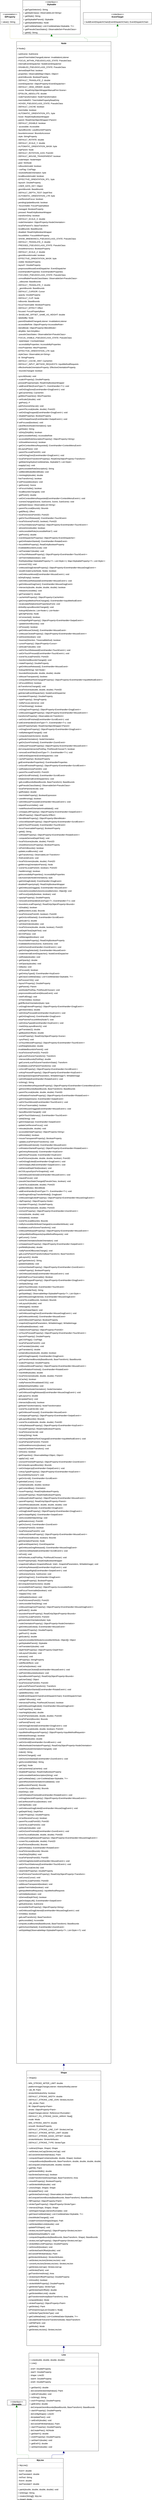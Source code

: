 <mxGraphModel dx="0" dy="0" grid="1" gridSize="10" guides="1" tooltips="1" connect="1" arrows="1" fold="1" page="0" pageScale="1" background="none" math="0" shadow="0">
  <root>
    <mxCell id="0" />
    <mxCell id="1" parent="0" />
    <mxCell id="node5" parent="1" vertex="1" value="&lt;p style=&quot;margin:0px;margin-top:4px;text-align:center;&quot;&gt;&lt;i&gt;&amp;lt;&amp;lt;interface&amp;gt;&amp;gt;&lt;/i&gt;&lt;br/&gt;&lt;b&gt;Cloneable&lt;/b&gt;&lt;/p&gt;&lt;hr size=&quot;1&quot;/&gt;" style="verticalAlign=top;align=left;overflow=fill;fontSize=14;fontFamily=Helvetica;html=1;rounded=0;shadow=0;comic=0;labelBackgroundColor=none;strokeWidth=1;">
      <mxGeometry x="-273" y="9425" width="127" height="35" as="geometry" />
    </mxCell>
    <mxCell id="node4" parent="1" vertex="1" value="&lt;p style=&quot;margin:0px;margin-top:4px;text-align:center;&quot;&gt;&lt;i&gt;&amp;lt;&amp;lt;interface&amp;gt;&amp;gt;&lt;/i&gt;&lt;br/&gt;&lt;b&gt;EventTarget&lt;/b&gt;&lt;/p&gt;&lt;hr size=&quot;1&quot;/&gt;&lt;p style=&quot;margin:0 0 0 4px;line-height:1.6;&quot;&gt;+ buildEventDispatchChain(EventDispatchChain): EventDispatchChain&lt;/p&gt;" style="verticalAlign=top;align=left;overflow=fill;fontSize=14;fontFamily=Helvetica;html=1;rounded=0;shadow=0;comic=0;labelBackgroundColor=none;strokeWidth=1;">
      <mxGeometry x="245" y="-6777" width="467" height="79" as="geometry" />
    </mxCell>
    <mxCell id="node1" parent="1" vertex="1" value="&lt;p style=&quot;margin:0px;margin-top:4px;text-align:center;&quot;&gt;&lt;i&gt;&amp;lt;&amp;lt;annotation&amp;gt;&amp;gt;&lt;/i&gt;&lt;br/&gt;&lt;b&gt;IDProperty&lt;/b&gt;&lt;/p&gt;&lt;hr size=&quot;1&quot;/&gt;&lt;p style=&quot;margin:0 0 0 4px;line-height:1.6;&quot;&gt;+ value(): String&lt;/p&gt;" style="verticalAlign=top;align=left;overflow=fill;fontSize=14;fontFamily=Helvetica;html=1;rounded=0;shadow=0;comic=0;labelBackgroundColor=none;strokeWidth=1;">
      <mxGeometry x="-322" y="-6777" width="134" height="79" as="geometry" />
    </mxCell>
    <mxCell id="node0" parent="1" vertex="1" value="&lt;p style=&quot;margin:0px;margin-top:4px;text-align:center;&quot;&gt;&lt;b&gt;Line&lt;/b&gt;&lt;/p&gt;&lt;hr size=&quot;1&quot;/&gt;&lt;p style=&quot;margin:0 0 0 4px;line-height:1.6;&quot;&gt;+ Line(double, double, double, double): &lt;br/&gt;+ Line(): &lt;/p&gt;&lt;hr size=&quot;1&quot;/&gt;&lt;p style=&quot;margin:0 0 0 4px;line-height:1.6;&quot;&gt;- endY: DoubleProperty&lt;br/&gt;- startY: DoubleProperty&lt;br/&gt;- shape: Line2D&lt;br/&gt;- startX: DoubleProperty&lt;br/&gt;- endX: DoubleProperty&lt;/p&gt;&lt;hr size=&quot;1&quot;/&gt;&lt;p style=&quot;margin:0 0 0 4px;line-height:1.6;&quot;&gt;+ getStartX(): double&lt;br/&gt;- doCssGetStrokeInitialValue(): Paint&lt;br/&gt;+ setEndY(double): void&lt;br/&gt;+ toString(): String&lt;br/&gt;+ endYProperty(): DoubleProperty&lt;br/&gt;+ getEndX(): double&lt;br/&gt;- doComputeGeomBounds(BaseBounds, BaseTransform): BaseBounds&lt;br/&gt;+ startXProperty(): DoubleProperty&lt;br/&gt;- doConfigShape(): Line2D&lt;br/&gt;- doUpdatePeer(): void&lt;br/&gt;+ setEndX(double): void&lt;br/&gt;- doCssGetFillInitialValue(): Paint&lt;br/&gt;+ startYProperty(): DoubleProperty&lt;br/&gt;- doCreatePeer(): NGNode&lt;br/&gt;+ getStartY(): double&lt;br/&gt;+ endXProperty(): DoubleProperty&lt;br/&gt;+ setStartY(double): void&lt;br/&gt;+ getEndY(): double&lt;br/&gt;+ setStartX(double): void&lt;/p&gt;" style="verticalAlign=top;align=left;overflow=fill;fontSize=14;fontFamily=Helvetica;html=1;rounded=0;shadow=0;comic=0;labelBackgroundColor=none;strokeWidth=1;">
      <mxGeometry x="-126" y="9106" width="475" height="665" as="geometry" />
    </mxCell>
    <mxCell id="node7" parent="1" vertex="1" value="&lt;p style=&quot;margin:0px;margin-top:4px;text-align:center;&quot;&gt;&lt;b&gt;MyLine&lt;/b&gt;&lt;/p&gt;&lt;hr size=&quot;1&quot;/&gt;&lt;p style=&quot;margin:0 0 0 4px;line-height:1.6;&quot;&gt;+ MyLine(): &lt;/p&gt;&lt;hr size=&quot;1&quot;/&gt;&lt;p style=&quot;margin:0 0 0 4px;line-height:1.6;&quot;&gt;- fromY: double&lt;br/&gt;- lastTranslateX: double&lt;br/&gt;- InitTool: String&lt;br/&gt;- fromX: double&lt;br/&gt;- lastTranslateY: double&lt;/p&gt;&lt;hr size=&quot;1&quot;/&gt;&lt;p style=&quot;margin:0 0 0 4px;line-height:1.6;&quot;&gt;+ paint(double, double, double, double): void&lt;br/&gt;+ toString(): String&lt;br/&gt;+ creator(String[]): MyLine&lt;br/&gt;+ clone(): Node&lt;/p&gt;" style="verticalAlign=top;align=left;overflow=fill;fontSize=14;fontFamily=Helvetica;html=1;rounded=0;shadow=0;comic=0;labelBackgroundColor=none;strokeWidth=1;">
      <mxGeometry x="-206" y="9821" width="315" height="281" as="geometry" />
    </mxCell>
    <mxCell id="node3" parent="1" vertex="1" value="&lt;p style=&quot;margin:0px;margin-top:4px;text-align:center;&quot;&gt;&lt;b&gt;Node&lt;/b&gt;&lt;/p&gt;&lt;hr size=&quot;1&quot;/&gt;&lt;p style=&quot;margin:0 0 0 4px;line-height:1.6;&quot;&gt;# Node(): &lt;/p&gt;&lt;hr size=&quot;1&quot;/&gt;&lt;p style=&quot;margin:0 0 0 4px;line-height:1.6;&quot;&gt;- subScene: SubScene&lt;br/&gt;- parentTreeVisibleChangedListener: InvalidationListener&lt;br/&gt;- FOCUS_WITHIN_PSEUDOCLASS_STATE: PseudoClass&lt;br/&gt;- internalEventDispatcher: NodeEventDispatcher&lt;br/&gt;- DISABLED_PSEUDOCLASS_STATE: PseudoClass&lt;br/&gt;- derivedDepthTest: boolean&lt;br/&gt;- properties: ObservableMap&amp;lt;Object, Object&amp;gt;&lt;br/&gt;- pickOnBounds: BooleanProperty&lt;br/&gt;- DEFAULT_TRANSLATE_Z: double&lt;br/&gt;- eventDispatcher: ObjectProperty&amp;lt;EventDispatcher&amp;gt;&lt;br/&gt;- DEFAULT_VIEW_ORDER: double&lt;br/&gt;- scene: ReadOnlyObjectWrapperManualFire&amp;lt;Scene&amp;gt;&lt;br/&gt;- EPSILON_ABSOLUTE: double&lt;br/&gt;- nodeTransformation: NodeTransformation&lt;br/&gt;- treeVisibleRO: TreeVisiblePropertyReadOnly&lt;br/&gt;- HOVER_PSEUDOCLASS_STATE: PseudoClass&lt;br/&gt;- DEFAULT_CACHE: boolean&lt;br/&gt;- treeVisible: boolean&lt;br/&gt;- AUTOMATIC_ORIENTATION_RTL: byte&lt;br/&gt;- hover: ReadOnlyBooleanWrapper&lt;br/&gt;- parent: ReadOnlyObjectWrapper&amp;lt;Parent&amp;gt;&lt;br/&gt;- DEFAULT_DISABLE: boolean&lt;br/&gt;~ accessible: Accessible&lt;br/&gt;- layoutBounds: LazyBoundsProperty&lt;br/&gt;- boundsAccessor: BoundsAccessor&lt;br/&gt;- style: StringProperty&lt;br/&gt;- DEFAULT_ROTATE: double&lt;br/&gt;- DEFAULT_SCALE_Y: double&lt;br/&gt;- AUTOMATIC_ORIENTATION_MASK: byte&lt;br/&gt;- clipParent: Node&lt;br/&gt;- DEFAULT_ROTATION_AXIS: Point3D&lt;br/&gt;- DEFAULT_MOUSE_TRANSPARENT: boolean&lt;br/&gt;- nodeHelper: NodeHelper&lt;br/&gt;- peer: NGNode&lt;br/&gt;- txBoundsInvalid: boolean&lt;br/&gt;~ cssFlag: CssFlags&lt;br/&gt;- resolvedNodeOrientation: byte&lt;br/&gt;- localBoundsInvalid: boolean&lt;br/&gt;- EFFECTIVE_ORIENTATION_RTL: byte&lt;br/&gt;- layoutX: DoubleProperty&lt;br/&gt;- USER_DATA_KEY: Object&lt;br/&gt;- geomBounds: BaseBounds&lt;br/&gt;- DEFAULT_DEPTH_TEST: DepthTest&lt;br/&gt;- AUTOMATIC_ORIENTATION_LTR: byte&lt;br/&gt;- canReceiveFocus: boolean&lt;br/&gt;- pendingUpdateBounds: boolean&lt;br/&gt;~ focusVisible: FocusPropertyBase&lt;br/&gt;- managed: BooleanProperty&lt;br/&gt;- pressed: ReadOnlyBooleanWrapper&lt;br/&gt;- transformDirty: boolean&lt;br/&gt;- DEFAULT_SCALE_X: double&lt;br/&gt;- nodeOrientation: ObjectProperty&amp;lt;NodeOrientation&amp;gt;&lt;br/&gt;- localToParentTx: BaseTransform&lt;br/&gt;- localBounds: BaseBounds&lt;br/&gt;- disabled: ReadOnlyBooleanWrapper&lt;br/&gt;- focusWithin: FocusWithinProperty&lt;br/&gt;- SHOW_MNEMONICS_PSEUDOCLASS_STATE: PseudoClass&lt;br/&gt;- DEFAULT_TRANSLATE_X: double&lt;br/&gt;- PRESSED_PSEUDOCLASS_STATE: PseudoClass&lt;br/&gt;- showMnemonics: BooleanProperty&lt;br/&gt;- DEFAULT_SCALE_Z: double&lt;br/&gt;- geomBoundsInvalid: boolean&lt;br/&gt;- EFFECTIVE_ORIENTATION_MASK: byte&lt;br/&gt;- visible: BooleanProperty&lt;br/&gt;- layoutY: DoubleProperty&lt;br/&gt;- preprocessMouseEventDispatcher: EventDispatcher&lt;br/&gt;- eventHandlerProperties: EventHandlerProperties&lt;br/&gt;- FOCUSED_PSEUDOCLASS_STATE: PseudoClass&lt;br/&gt;- unmodifiablePseudoClassStates: ObservableSet&amp;lt;PseudoClass&amp;gt;&lt;br/&gt;- _txBounds: BaseBounds&lt;br/&gt;- DEFAULT_TRANSLATE_Y: double&lt;br/&gt;- _geomBounds: BaseBounds&lt;br/&gt;- DEFAULT_CURSOR: Cursor&lt;br/&gt;- opacity: DoubleProperty&lt;br/&gt;- DEFAULT_CLIP: Node&lt;br/&gt;- txBounds: BaseBounds&lt;br/&gt;- focusTraversable: BooleanProperty&lt;br/&gt;- DEFAULT_EFFECT: Effect&lt;br/&gt;- focused: FocusPropertyBase&lt;br/&gt;+ BASELINE_OFFSET_SAME_AS_HEIGHT: double&lt;br/&gt;- labeledBy: Node&lt;br/&gt;- parentDisabledChangedListener: InvalidationListener&lt;br/&gt;- accessibleRole: ObjectProperty&amp;lt;AccessibleRole&amp;gt;&lt;br/&gt;- blendMode: ObjectProperty&amp;lt;BlendMode&amp;gt;&lt;br/&gt;- dirtyBits: Set&amp;lt;DirtyBits&amp;gt;&lt;br/&gt;~ pseudoClassStates: ObservableSet&amp;lt;PseudoClass&amp;gt;&lt;br/&gt;- FOCUS_VISIBLE_PSEUDOCLASS_STATE: PseudoClass&lt;br/&gt;~ styleHelper: CssStyleHelper&lt;br/&gt;~ accessibilityProperties: AccessibilityProperties&lt;br/&gt;- miscProperties: MiscProperties&lt;br/&gt;- EFFECTIVE_ORIENTATION_LTR: byte&lt;br/&gt;- styleClass: ObservableList&amp;lt;String&amp;gt;&lt;br/&gt;- id: StringProperty&lt;br/&gt;- DEFAULT_CACHE_HINT: CacheHint&lt;br/&gt;- DEFAULT_INPUT_METHOD_REQUESTS: InputMethodRequests&lt;br/&gt;- effectiveNodeOrientationProperty: EffectiveOrientationProperty&lt;br/&gt;~ boundsChanged: boolean&lt;/p&gt;&lt;hr size=&quot;1&quot;/&gt;&lt;p style=&quot;margin:0 0 0 4px;line-height:1.6;&quot;&gt;- syncAll(Node): void&lt;br/&gt;+ scaleXProperty(): DoubleProperty&lt;br/&gt;- pressedPropertyImpl(): ReadOnlyBooleanWrapper&lt;br/&gt;+ addEventFilter(EventType&amp;lt;T&amp;gt;, EventHandler&amp;lt;T&amp;gt;): void&lt;br/&gt;+ setOnDragDone(EventHandler&amp;lt;DragEvent&amp;gt;): void&lt;br/&gt;+ getCacheHint(): CacheHint&lt;br/&gt;- getMiscProperties(): MiscProperties&lt;br/&gt;+ setScaleZ(double): void&lt;br/&gt;~ getPeer(): P&lt;br/&gt;- addToSceneDirtyList(): void&lt;br/&gt;+ parentToLocal(double, double): Point2D&lt;br/&gt;+ setOnDragDropped(EventHandler&amp;lt;DragEvent&amp;gt;): void&lt;br/&gt;+ disableProperty(): BooleanProperty&lt;br/&gt;+ setOnSwipeDown(EventHandler&amp;lt;SwipeEvent&amp;gt;): void&lt;br/&gt;# setFocused(boolean): void&lt;br/&gt;- calcEffectiveNodeOrientation(): byte&lt;br/&gt;+ getStyle(): String&lt;br/&gt;~ isDirty(DirtyBits): boolean&lt;br/&gt;+ getAccessibleRole(): AccessibleRole&lt;br/&gt;+ accessibleRoleDescriptionProperty(): ObjectProperty&amp;lt;String&amp;gt;&lt;br/&gt;~ isShowMnemonics(): boolean&lt;br/&gt;+ getOnContextMenuRequested(): EventHandler&amp;lt;ContextMenuEvent&amp;gt;&lt;br/&gt;- doLayoutPass(): void&lt;br/&gt;~ parentToLocal(Point2D): void&lt;br/&gt;+ setOnDragOver(EventHandler&amp;lt;DragEvent&amp;gt;): void&lt;br/&gt;+ localToParentTransformProperty(): ReadOnlyObjectProperty&amp;lt;Transform&amp;gt;&lt;br/&gt;~ getMatchingStyles(CssMetaData, Styleable?): List&amp;lt;Style&amp;gt;&lt;br/&gt;- reapplyCss(): void&lt;br/&gt;+ getAccessibleRoleDescription(): String&lt;br/&gt;+ setBlendMode(BlendMode): void&lt;br/&gt;+ minHeight(double): double&lt;br/&gt;- hasTransforms(): boolean&lt;br/&gt;# setPressed(boolean): void&lt;br/&gt;+ getScene(): Scene&lt;br/&gt;+ isFocusVisible(): boolean&lt;br/&gt;~ localBoundsChanged(): void&lt;br/&gt;~ getPivotZ(): double&lt;br/&gt;+ setOnContextMenuRequested(EventHandler&amp;lt;ContextMenuEvent&amp;gt;): void&lt;br/&gt;~ scenesChanged(Scene, SubScene, Scene, SubScene): void&lt;br/&gt;+ getStyleClass(): ObservableList&amp;lt;String&amp;gt;&lt;br/&gt;+ parentToLocal(Bounds): Bounds&lt;br/&gt;+ getEffect(): Effect&lt;br/&gt;+ localToScreen(Point3D): Point2D&lt;br/&gt;+ getOnTouchReleased(): EventHandler&amp;lt;TouchEvent&amp;gt;&lt;br/&gt;+ localToScene(Point2D, boolean): Point2D&lt;br/&gt;+ onTouchStationaryProperty(): ObjectProperty&amp;lt;EventHandler&amp;lt;TouchEvent&amp;gt;&amp;gt;&lt;br/&gt;~ almostZero(double): boolean&lt;br/&gt;+ setAccessibleRole(AccessibleRole?): void&lt;br/&gt;~ getPivotX(): double&lt;br/&gt;+ eventDispatcherProperty(): ObjectProperty&amp;lt;EventDispatcher&amp;gt;&lt;br/&gt;+ getOnRotationStarted(): EventHandler&amp;lt;RotateEvent&amp;gt;&lt;br/&gt;+ focusWithinProperty(): ReadOnlyBooleanProperty&lt;br/&gt;- invalidateBoundsInLocal(): void&lt;br/&gt;+ setTranslateY(double): void&lt;br/&gt;+ onTouchReleasedProperty(): ObjectProperty&amp;lt;EventHandler&amp;lt;TouchEvent&amp;gt;&amp;gt;&lt;br/&gt;~ setTreeVisible(boolean): void&lt;br/&gt;~ findStyles(Map&amp;lt;StyleableProperty&amp;lt;?&amp;gt;, List&amp;lt;Style&amp;gt;&amp;gt;): Map&amp;lt;StyleableProperty&amp;lt;?&amp;gt;, List&amp;lt;Style&amp;gt;&amp;gt;&lt;br/&gt;~ processCSS(): void&lt;br/&gt;+ onMouseDragEnteredProperty(): ObjectProperty&amp;lt;EventHandler&amp;lt;MouseDragEvent&amp;gt;&amp;gt;&lt;br/&gt;~ wouldCreateCycle(Node, Node): boolean&lt;br/&gt;+ setOnMouseMoved(EventHandler&amp;lt;MouseEvent&amp;gt;): void&lt;br/&gt;- isDirtyEmpty(): boolean&lt;br/&gt;+ setOnMouseReleased(EventHandler&amp;lt;MouseEvent&amp;gt;): void&lt;br/&gt;+ getOnMouseDragOver(): EventHandler&amp;lt;MouseDragEvent&amp;gt;&lt;br/&gt;+ intersects(double, double, double, double): boolean&lt;br/&gt;~ releaseAccessible(): void&lt;br/&gt;+ getTranslateY(): double&lt;br/&gt;+ cacheHintProperty(): ObjectProperty&amp;lt;CacheHint&amp;gt;&lt;br/&gt;+ getOnInputMethodTextChanged(): EventHandler&amp;lt;InputMethodEvent&amp;gt;&lt;br/&gt;~ recalculateRelativeSizeProperties(Font): void&lt;br/&gt;- doNotifyLayoutBoundsChanged(): void&lt;br/&gt;~ lookupAll(Selector, List&amp;lt;Node&amp;gt;): List&amp;lt;Node&amp;gt;&lt;br/&gt;~ getClipParent(): Node&lt;br/&gt;~ isConnected(): boolean&lt;br/&gt;+ onSwipeRightProperty(): ObjectProperty&amp;lt;EventHandler&amp;lt;SwipeEvent&amp;gt;&amp;gt;&lt;br/&gt;~ updateGeomBounds(): void&lt;br/&gt;+ isPressed(): boolean&lt;br/&gt;+ getOnMouseClicked(): EventHandler&amp;lt;MouseEvent&amp;gt;&lt;br/&gt;+ onMouseClickedProperty(): ObjectProperty&amp;lt;EventHandler&amp;lt;MouseEvent&amp;gt;&amp;gt;&lt;br/&gt;# setHover(boolean): void&lt;br/&gt;~ traverse(Direction, TraversalMethod): boolean&lt;br/&gt;+ cursorProperty(): ObjectProperty&amp;lt;Cursor&amp;gt;&lt;br/&gt;+ setScaleY(double): void&lt;br/&gt;+ setOnTouchReleased(EventHandler&amp;lt;TouchEvent&amp;gt;): void&lt;br/&gt;+ setOnTouchPressed(EventHandler&amp;lt;TouchEvent&amp;gt;): void&lt;br/&gt;+ sceneToLocal(Point2D): Point2D&lt;br/&gt;~ transformedBoundsChanged(): void&lt;br/&gt;+ rotateProperty(): DoubleProperty&lt;br/&gt;+ getOnMouseReleased(): EventHandler&amp;lt;MouseEvent&amp;gt;&lt;br/&gt;+ lookupAll(String): Set&amp;lt;Node&amp;gt;&lt;br/&gt;~ boundedSize(double, double, double): double&lt;br/&gt;+ isMouseTransparent(): boolean&lt;br/&gt;+ onInputMethodTextChangedProperty(): ObjectProperty&amp;lt;EventHandler&amp;lt;InputMethodEvent&amp;gt;&amp;gt;&lt;br/&gt;+ isFocusWithin(): boolean&lt;br/&gt;- doTransformsChanged(): void&lt;br/&gt;+ localToScene(double, double, double): Point3D&lt;br/&gt;- getInternalEventDispatcher(): NodeEventDispatcher&lt;br/&gt;+ translateXProperty(): DoubleProperty&lt;br/&gt;+ styleProperty(): StringProperty&lt;br/&gt;~ notifyFocusListeners(): void&lt;br/&gt;~ isTreeShowing(): boolean&lt;br/&gt;+ onDragOverProperty(): ObjectProperty&amp;lt;EventHandler&amp;lt;DragEvent&amp;gt;&amp;gt;&lt;br/&gt;+ onMouseDraggedProperty(): ObjectProperty&amp;lt;EventHandler&amp;lt;MouseEvent&amp;gt;&amp;gt;&lt;br/&gt;- transformsProperty(): ObservableList&amp;lt;Transform&amp;gt;&lt;br/&gt;+ setOnScrollFinished(EventHandler&amp;lt;ScrollEvent&amp;gt;): void&lt;br/&gt;# setEventHandler(EventType&amp;lt;T&amp;gt;, EventHandler&amp;lt;T&amp;gt;): void&lt;br/&gt;- parentPropertyImpl(): ReadOnlyObjectWrapper&amp;lt;Parent&amp;gt;&lt;br/&gt;+ onDragDoneProperty(): ObjectProperty&amp;lt;EventHandler&amp;lt;DragEvent&amp;gt;&amp;gt;&lt;br/&gt;~ notifyManagedChanged(): void&lt;br/&gt;+ computeAreaInScreen(): double&lt;br/&gt;+ getNodeOrientation(): NodeOrientation&lt;br/&gt;+ getOnZoomFinished(): EventHandler&amp;lt;ZoomEvent&amp;gt;&lt;br/&gt;+ onMousePressedProperty(): ObjectProperty&amp;lt;EventHandler&amp;lt;MouseEvent&amp;gt;&amp;gt;&lt;br/&gt;- doComputeIntersects(PickRay, PickResultChooser?): boolean&lt;br/&gt;+ removeEventFilter(EventType&amp;lt;T&amp;gt;, EventHandler&amp;lt;T&amp;gt;): void&lt;br/&gt;+ setEventDispatcher(EventDispatcher): void&lt;br/&gt;+ cacheProperty(): BooleanProperty&lt;br/&gt;- getEventHandlerProperties(): EventHandlerProperties&lt;br/&gt;+ onScrollFinishedProperty(): ObjectProperty&amp;lt;EventHandler&amp;lt;ScrollEvent&amp;gt;&amp;gt;&lt;br/&gt;+ setRotationAxis(Point3D): void&lt;br/&gt;+ parentToLocal(Point2D): Point2D&lt;br/&gt;+ getOnScrollFinished(): EventHandler&amp;lt;ScrollEvent&amp;gt;&lt;br/&gt;- initializeInternalEventDispatcher(): void&lt;br/&gt;~ getLocalBounds(BaseBounds, BaseTransform): BaseBounds&lt;br/&gt;+ getPseudoClassStates(): ObservableSet&amp;lt;PseudoClass&amp;gt;&lt;br/&gt;~ localToParent(Vec3d): void&lt;br/&gt;+ getRotate(): double&lt;br/&gt;~ treeVisibleProperty(): BooleanExpression&lt;br/&gt;+ usesMirroring(): boolean&lt;br/&gt;+ setOnMousePressed(EventHandler&amp;lt;MouseEvent&amp;gt;): void&lt;br/&gt;- requestFocusVisible(): void&lt;br/&gt;~ nodeResolvedOrientationInvalidated(): void&lt;br/&gt;+ onSwipeLeftProperty(): ObjectProperty&amp;lt;EventHandler&amp;lt;SwipeEvent&amp;gt;&amp;gt;&lt;br/&gt;+ effectProperty(): ObjectProperty&amp;lt;Effect&amp;gt;&lt;br/&gt;+ blendModeProperty(): ObjectProperty&amp;lt;BlendMode&amp;gt;&lt;br/&gt;+ onScrollStartedProperty(): ObjectProperty&amp;lt;EventHandler&amp;lt;ScrollEvent&amp;gt;&amp;gt;&lt;br/&gt;+ getOnTouchPressed(): EventHandler&amp;lt;TouchEvent&amp;gt;&lt;br/&gt;+ focusTraversableProperty(): BooleanProperty&lt;br/&gt;+ getId(): String&lt;br/&gt;+ onRotateProperty(): ObjectProperty&amp;lt;EventHandler&amp;lt;RotateEvent&amp;gt;&amp;gt;&lt;br/&gt;~ computeDerivedDepthTest(): void&lt;br/&gt;+ localToScene(double, double): Point2D&lt;br/&gt;~ showMnemonicsProperty(): BooleanProperty&lt;br/&gt;+ isPickOnBounds(): boolean&lt;br/&gt;- updateLocalBounds(): void&lt;br/&gt;+ getTransforms(): ObservableList&amp;lt;Transform&amp;gt;&lt;br/&gt;+ fireEvent(Event): void&lt;br/&gt;+ localToScreen(double, double): Point2D&lt;br/&gt;- getMirroringOrientationParent(): Node&lt;br/&gt;+ sceneToLocal(Point2D, boolean): Point2D&lt;br/&gt;~ hasMirroring(): boolean&lt;br/&gt;- getAccessibilityProperties(): AccessibilityProperties&lt;br/&gt;- calcAutomaticNodeOrientation(): byte&lt;br/&gt;+ getOnDragExited(): EventHandler&amp;lt;DragEvent&amp;gt;&lt;br/&gt;- disabledPropertyImpl(): ReadOnlyBooleanWrapper&lt;br/&gt;+ getOnMouseDragged(): EventHandler&amp;lt;MouseEvent&amp;gt;&lt;br/&gt;+ executeAccessibleAction(AccessibleAction, Object[]): void&lt;br/&gt;~ setFocusQuietly(boolean, boolean): void&lt;br/&gt;+ opacityProperty(): DoubleProperty&lt;br/&gt;+ removeEventHandler(EventType&amp;lt;T&amp;gt;, EventHandler&amp;lt;T&amp;gt;): void&lt;br/&gt;+ boundsInLocalProperty(): ReadOnlyObjectProperty&amp;lt;Bounds&amp;gt;&lt;br/&gt;+ isDisable(): boolean&lt;br/&gt;+ getBoundsInLocal(): Bounds&lt;br/&gt;+ localToScene(Point3D, boolean): Point3D&lt;br/&gt;+ getOnScrollStarted(): EventHandler&amp;lt;ScrollEvent&amp;gt;&lt;br/&gt;+ getScaleY(): double&lt;br/&gt;+ setViewOrder(double): void&lt;br/&gt;+ localToScene(double, double, boolean): Point2D&lt;br/&gt;+ setDepthTest(DepthTest): void&lt;br/&gt;- doCSSPass(): void&lt;br/&gt;+ setManaged(boolean): void&lt;br/&gt;+ focusVisibleProperty(): ReadOnlyBooleanProperty&lt;br/&gt;- invalidatedScenes(Scene, SubScene): void&lt;br/&gt;+ setOnZoom(EventHandler&amp;lt;ZoomEvent&amp;gt;): void&lt;br/&gt;+ getOnDragDetected(): EventHandler&amp;lt;MouseEvent&amp;gt;&lt;br/&gt;- createInternalEventDispatcher(): NodeEventDispatcher&lt;br/&gt;+ setRotate(double): void&lt;br/&gt;+ getOpacity(): double&lt;br/&gt;+ setOpacity(double): void&lt;br/&gt;+ toBack(): void&lt;br/&gt;+ isFocused(): boolean&lt;br/&gt;+ getOnKeyTyped(): EventHandler&amp;lt;KeyEvent&amp;gt;&lt;br/&gt;+ getClassCssMetaData(): List&amp;lt;CssMetaData&amp;lt;Styleable, ?&amp;gt;&amp;gt;&lt;br/&gt;- doProcessCSS(): void&lt;br/&gt;+ layoutYProperty(): DoubleProperty&lt;br/&gt;+ getParent(): Parent&lt;br/&gt;~ pickNode(PickRay, PickResultChooser): void&lt;br/&gt;- preprocessMouseEvent(MouseEvent): void&lt;br/&gt;+ startFullDrag(): void&lt;br/&gt;~ isTreeVisible(): boolean&lt;br/&gt;- getEffectiveOrientation(byte): byte&lt;br/&gt;+ onDragEnteredProperty(): ObjectProperty&amp;lt;EventHandler&amp;lt;DragEvent&amp;gt;&amp;gt;&lt;br/&gt;+ getViewOrder(): double&lt;br/&gt;+ setOnKeyPressed(EventHandler&amp;lt;KeyEvent&amp;gt;): void&lt;br/&gt;+ getOnDragDone(): EventHandler&amp;lt;DragEvent&amp;gt;&lt;br/&gt;- clearParentsFocusWithin(Node?): void&lt;br/&gt;+ setOnKeyTyped(EventHandler&amp;lt;KeyEvent&amp;gt;): void&lt;br/&gt;~ markDirtyLayoutBranch(): void&lt;br/&gt;+ getTranslateZ(): double&lt;br/&gt;+ getBaselineOffset(): double&lt;br/&gt;+ sceneProperty(): ReadOnlyObjectProperty&amp;lt;Scene&amp;gt;&lt;br/&gt;~ syncPeer(): void&lt;br/&gt;+ onTouchMovedProperty(): ObjectProperty&amp;lt;EventHandler&amp;lt;TouchEvent&amp;gt;&amp;gt;&lt;br/&gt;+ prefHeight(double): double&lt;br/&gt;- invalidateBoundsInParent(): void&lt;br/&gt;+ localToScene(Point2D): Point2D&lt;br/&gt;+ getLocalToSceneTransform(): Transform&lt;br/&gt;~ intersectsBounds(PickRay): double&lt;br/&gt;~ getCurrentLocalToSceneTransformState(): Transform&lt;br/&gt;- invalidateLocalToParentTransform(): void&lt;br/&gt;+ onScrollProperty(): ObjectProperty&amp;lt;EventHandler&amp;lt;ScrollEvent&amp;gt;&amp;gt;&lt;br/&gt;+ onKeyPressedProperty(): ObjectProperty&amp;lt;EventHandler&amp;lt;KeyEvent&amp;gt;&amp;gt;&lt;br/&gt;- doSnapshot(SnapshotParameters, WritableImage?): WritableImage&lt;br/&gt;+ setOnRotate(EventHandler&amp;lt;RotateEvent&amp;gt;): void&lt;br/&gt;+ toString(): String&lt;br/&gt;+ onContextMenuRequestedProperty(): ObjectProperty&amp;lt;EventHandler&amp;lt;ContextMenuEvent&amp;gt;&amp;gt;&lt;br/&gt;~ getGeomBounds(BaseBounds, BaseTransform): BaseBounds&lt;br/&gt;+ parentToLocal(double, double, double): Point3D&lt;br/&gt;+ onRotationFinishedProperty(): ObjectProperty&amp;lt;EventHandler&amp;lt;RotateEvent&amp;gt;&amp;gt;&lt;br/&gt;+ getOnSwipeDown(): EventHandler&amp;lt;SwipeEvent&amp;gt;&lt;br/&gt;+ setOnTouchMoved(EventHandler&amp;lt;TouchEvent&amp;gt;): void&lt;br/&gt;+ isFocusTraversable(): boolean&lt;br/&gt;+ setOnMouseDragged(EventHandler&amp;lt;MouseEvent&amp;gt;): void&lt;br/&gt;~ layoutBoundsChanged(): void&lt;br/&gt;+ getOnTouchStationary(): EventHandler&amp;lt;TouchEvent&amp;gt;&lt;br/&gt;+ setId(String): void&lt;br/&gt;+ getOnSwipeUp(): EventHandler&amp;lt;SwipeEvent&amp;gt;&lt;br/&gt;- updateCanReceiveFocus(): void&lt;br/&gt;+ relocate(double, double): void&lt;br/&gt;+ accessibleHelpProperty(): ObjectProperty&amp;lt;String&amp;gt;&lt;br/&gt;+ isResizable(): boolean&lt;br/&gt;+ mouseTransparentProperty(): BooleanProperty&lt;br/&gt;~ updateLocalToParentTransform(): void&lt;br/&gt;+ getOnMouseEntered(): EventHandler&amp;lt;MouseEvent&amp;gt;&lt;br/&gt;+ onRotationStartedProperty(): ObjectProperty&amp;lt;EventHandler&amp;lt;RotateEvent&amp;gt;&amp;gt;&lt;br/&gt;+ getOnKeyReleased(): EventHandler&amp;lt;KeyEvent&amp;gt;&lt;br/&gt;+ getOnKeyPressed(): EventHandler&amp;lt;KeyEvent&amp;gt;&lt;br/&gt;+ localToScene(double, double, double, boolean): Point3D&lt;br/&gt;+ setOnDragExited(EventHandler&amp;lt;DragEvent&amp;gt;): void&lt;br/&gt;+ setOnSwipeLeft(EventHandler&amp;lt;SwipeEvent&amp;gt;): void&lt;br/&gt;~ setDerivedDepthTest(boolean): void&lt;br/&gt;- doCSSLayoutSyncForSnapshot(): void&lt;br/&gt;+ setOnMouseEntered(EventHandler&amp;lt;MouseEvent&amp;gt;): void&lt;br/&gt;+ requestFocus(): void&lt;br/&gt;+ pseudoClassStateChanged(PseudoClass, boolean): void&lt;br/&gt;+ sceneToLocal(double, double): Point2D&lt;br/&gt;+ getBlendMode(): BlendMode&lt;br/&gt;+ addEventHandler(EventType&amp;lt;T&amp;gt;, EventHandler&amp;lt;T&amp;gt;): void&lt;br/&gt;+ startDragAndDrop(TransferMode[]): Dragboard&lt;br/&gt;+ onMouseDragExitedProperty(): ObjectProperty&amp;lt;EventHandler&amp;lt;MouseDragEvent&amp;gt;&amp;gt;&lt;br/&gt;+ clipProperty(): ObjectProperty&amp;lt;Node&amp;gt;&lt;br/&gt;+ translateYProperty(): DoubleProperty&lt;br/&gt;+ localToParent(double, double): Point2D&lt;br/&gt;+ onZoomProperty(): ObjectProperty&amp;lt;EventHandler&amp;lt;ZoomEvent&amp;gt;&amp;gt;&lt;br/&gt;+ resize(double, double): void&lt;br/&gt;+ isDisabled(): boolean&lt;br/&gt;+ sceneToLocal(Bounds): Bounds&lt;br/&gt;+ notifyAccessibleAttributeChanged(AccessibleAttribute): void&lt;br/&gt;- invalidateLocalToSceneTransform(): void&lt;br/&gt;+ onMouseReleasedProperty(): ObjectProperty&amp;lt;EventHandler&amp;lt;MouseEvent&amp;gt;&amp;gt;&lt;br/&gt;+ setInputMethodRequests(InputMethodRequests): void&lt;br/&gt;+ getCursor(): Cursor&lt;br/&gt;+ setNodeOrientation(NodeOrientation): void&lt;br/&gt;+ onSwipeDownProperty(): ObjectProperty&amp;lt;EventHandler&amp;lt;SwipeEvent&amp;gt;&amp;gt;&lt;br/&gt;+ prefWidth(double): double&lt;br/&gt;~ notifyParentOfBoundsChange(): void&lt;br/&gt;~ getLocalToParentTransform(BaseTransform): BaseTransform&lt;br/&gt;+ getLayoutX(): double&lt;br/&gt;+ getTypeSelector(): String&lt;br/&gt;- updateDisabled(): void&lt;br/&gt;+ onZoomStartedProperty(): ObjectProperty&amp;lt;EventHandler&amp;lt;ZoomEvent&amp;gt;&amp;gt;&lt;br/&gt;+ visibleProperty(): BooleanProperty&lt;br/&gt;+ setOnMouseExited(EventHandler&amp;lt;MouseEvent&amp;gt;): void&lt;br/&gt;# getInitialFocusTraversable(): Boolean&lt;br/&gt;+ onDragDroppedProperty(): ObjectProperty&amp;lt;EventHandler&amp;lt;DragEvent&amp;gt;&amp;gt;&lt;br/&gt;+ setStyle(String): void&lt;br/&gt;+ getOnTouchMoved(): EventHandler&amp;lt;TouchEvent&amp;gt;&lt;br/&gt;+ getAccessibleText(): String&lt;br/&gt;~ getStyleMap(): ObservableMap&amp;lt;StyleableProperty&amp;lt;?&amp;gt;, List&amp;lt;Style&amp;gt;&amp;gt;&lt;br/&gt;+ getOnMouseDragEntered(): EventHandler&amp;lt;MouseDragEvent&amp;gt;&lt;br/&gt;+ sceneToLocal(Bounds, boolean): Bounds&lt;br/&gt;+ setLayoutX(double): void&lt;br/&gt;+ isManaged(): boolean&lt;br/&gt;+ setUserData(Object): void&lt;br/&gt;+ setOnMouseDragOver(EventHandler&amp;lt;MouseDragEvent&amp;gt;): void&lt;br/&gt;+ getOnMouseMoved(): EventHandler&amp;lt;MouseEvent&amp;gt;&lt;br/&gt;+ pickOnBoundsProperty(): BooleanProperty&lt;br/&gt;+ snapshot(SnapshotParameters, WritableImage): WritableImage&lt;br/&gt;# setDisabled(boolean): void&lt;br/&gt;+ rotationAxisProperty(): ObjectProperty&amp;lt;Point3D&amp;gt;&lt;br/&gt;+ onTouchPressedProperty(): ObjectProperty&amp;lt;EventHandler&amp;lt;TouchEvent&amp;gt;&amp;gt;&lt;br/&gt;+ layoutXProperty(): DoubleProperty&lt;br/&gt;~ getCSSFlags(): CssFlags&lt;br/&gt;~ localToParent(Point2D): void&lt;br/&gt;+ setTranslateZ(double): void&lt;br/&gt;+ getTranslateX(): double&lt;br/&gt;- containsBounds(double, double): boolean&lt;br/&gt;+ getOnDragDropped(): EventHandler&amp;lt;DragEvent&amp;gt;&lt;br/&gt;~ getTransformedBounds(BaseBounds, BaseTransform): BaseBounds&lt;br/&gt;+ scaleZProperty(): DoubleProperty&lt;br/&gt;+ onMouseMovedProperty(): ObjectProperty&amp;lt;EventHandler&amp;lt;MouseEvent&amp;gt;&amp;gt;&lt;br/&gt;+ getOnRotationFinished(): EventHandler&amp;lt;RotateEvent&amp;gt;&lt;br/&gt;+ maxWidth(double): double&lt;br/&gt;+ localToScreen(double, double, double): Point2D&lt;br/&gt;+ isCache(): boolean&lt;br/&gt;~ notifyParentsOfInvalidatedCSS(): void&lt;br/&gt;- doMarkDirty(DirtyBits): void&lt;br/&gt;+ getEffectiveNodeOrientation(): NodeOrientation&lt;br/&gt;+ setOnMouseDragReleased(EventHandler&amp;lt;MouseDragEvent&amp;gt;): void&lt;br/&gt;+ getLayoutY(): double&lt;br/&gt;- doUpdatePeer(): void&lt;br/&gt;+ intersects(Bounds): boolean&lt;br/&gt;- getNodeTransformation(): NodeTransformation&lt;br/&gt;~ sceneToLocal(Vec3d): void&lt;br/&gt;+ getOnMousePressed(): EventHandler&amp;lt;MouseEvent&amp;gt;&lt;br/&gt;+ onSwipeUpProperty(): ObjectProperty&amp;lt;EventHandler&amp;lt;SwipeEvent&amp;gt;&amp;gt;&lt;br/&gt;+ getLayoutBounds(): Bounds&lt;br/&gt;+ sceneToLocal(double, double, double): Point3D&lt;br/&gt;+ onKeyReleasedProperty(): ObjectProperty&amp;lt;EventHandler&amp;lt;KeyEvent&amp;gt;&amp;gt;&lt;br/&gt;+ focusedProperty(): ReadOnlyBooleanProperty&lt;br/&gt;~ localToScene(Vec3d): void&lt;br/&gt;+ lookup(String): Node&lt;br/&gt;+ setOnInputMethodTextChanged(EventHandler&amp;lt;InputMethodEvent&amp;gt;): void&lt;br/&gt;+ localToParent(Point2D): Point2D&lt;br/&gt;~ setShowMnemonics(boolean): void&lt;br/&gt;- requestCssStateTransition(): void&lt;br/&gt;+ isHover(): boolean&lt;br/&gt;+ getProperties(): ObservableMap&amp;lt;Object, Object&amp;gt;&lt;br/&gt;+ applyCss(): void&lt;br/&gt;+ onZoomFinishedProperty(): ObjectProperty&amp;lt;EventHandler&amp;lt;ZoomEvent&amp;gt;&amp;gt;&lt;br/&gt;- doComputeLayoutBounds(): Bounds&lt;br/&gt;+ setOnSwipeUp(EventHandler&amp;lt;SwipeEvent&amp;gt;): void&lt;br/&gt;+ onKeyTypedProperty(): ObjectProperty&amp;lt;EventHandler&amp;lt;KeyEvent&amp;gt;&amp;gt;&lt;br/&gt;- focusSetDirty(Scene?): void&lt;br/&gt;+ getOnScroll(): EventHandler&amp;lt;ScrollEvent&amp;gt;&lt;br/&gt;# getInitialCursor(): Cursor&lt;br/&gt;+ contains(double, double): boolean&lt;br/&gt;+ getContentBias(): Orientation&lt;br/&gt;+ hoverProperty(): ReadOnlyBooleanProperty&lt;br/&gt;+ pressedProperty(): ReadOnlyBooleanProperty&lt;br/&gt;+ onMouseExitedProperty(): ObjectProperty&amp;lt;EventHandler&amp;lt;MouseEvent&amp;gt;&amp;gt;&lt;br/&gt;+ parentProperty(): ReadOnlyObjectProperty&amp;lt;Parent&amp;gt;&lt;br/&gt;+ resizeRelocate(double, double, double, double): void&lt;br/&gt;+ getOnDragEntered(): EventHandler&amp;lt;DragEvent&amp;gt;&lt;br/&gt;+ onDragExitedProperty(): ObjectProperty&amp;lt;EventHandler&amp;lt;DragEvent&amp;gt;&amp;gt;&lt;br/&gt;+ getOnSwipeRight(): EventHandler&amp;lt;SwipeEvent&amp;gt;&lt;br/&gt;+ setAccessibleHelp(String): void&lt;br/&gt;+ getRotationAxis(): Point3D&lt;br/&gt;+ getOnZoom(): EventHandler&amp;lt;ZoomEvent&amp;gt;&lt;br/&gt;+ contains(Point2D): boolean&lt;br/&gt;~ localToScene(Point2D): void&lt;br/&gt;+ onMouseEnteredProperty(): ObjectProperty&amp;lt;EventHandler&amp;lt;MouseEvent&amp;gt;&amp;gt;&lt;br/&gt;+ localToScene(Bounds, boolean): Bounds&lt;br/&gt;- getOrientationParent(): Node&lt;br/&gt;+ getEventDispatcher(): EventDispatcher&lt;br/&gt;+ getOnMouseDragReleased(): EventHandler&amp;lt;MouseDragEvent&amp;gt;&lt;br/&gt;+ setOnScrollStarted(EventHandler&amp;lt;ScrollEvent&amp;gt;): void&lt;br/&gt;+ toFront(): void&lt;br/&gt;- doPickNodeLocal(PickRay, PickResultChooser): void&lt;br/&gt;- hoverPropertyImpl(): ReadOnlyBooleanWrapper&lt;br/&gt;+ snapshot(Callback&amp;lt;SnapshotResult, Void&amp;gt;, SnapshotParameters, WritableImage): void&lt;br/&gt;+ setOnKeyReleased(EventHandler&amp;lt;KeyEvent&amp;gt;): void&lt;br/&gt;+ setOnSwipeRight(EventHandler&amp;lt;SwipeEvent&amp;gt;): void&lt;br/&gt;~ setScenes(Scene, SubScene): void&lt;br/&gt;+ getOnDragOver(): EventHandler&amp;lt;DragEvent&amp;gt;&lt;br/&gt;+ managedProperty(): BooleanProperty&lt;br/&gt;- doComputeAreaInScreen(): double&lt;br/&gt;+ accessibleRoleProperty(): ObjectProperty&amp;lt;AccessibleRole&amp;gt;&lt;br/&gt;+ setFocusTraversable(boolean): void&lt;br/&gt;~ reapplyCSS(): void&lt;br/&gt;+ setDisable(boolean): void&lt;br/&gt;+ localToScreen(Point2D): Point2D&lt;br/&gt;+ setAccessibleText(String): void&lt;br/&gt;+ onMouseDragOverProperty(): ObjectProperty&amp;lt;EventHandler&amp;lt;MouseDragEvent&amp;gt;&amp;gt;&lt;br/&gt;+ getScaleZ(): double&lt;br/&gt;+ boundsInParentProperty(): ReadOnlyObjectProperty&amp;lt;Bounds&amp;gt;&lt;br/&gt;+ screenToLocal(Point2D): Point2D&lt;br/&gt;- getAutomaticOrientation(byte): byte&lt;br/&gt;+ nodeOrientationProperty(): ObjectProperty&amp;lt;NodeOrientation&amp;gt;&lt;br/&gt;+ getOnMouseExited(): EventHandler&amp;lt;MouseEvent&amp;gt;&lt;br/&gt;+ translateZProperty(): DoubleProperty&lt;br/&gt;~ getPivotY(): double&lt;br/&gt;+ getScaleX(): double&lt;br/&gt;+ queryAccessibleAttribute(AccessibleAttribute, Object[]): Object&lt;br/&gt;+ getStyleableParent(): Styleable&lt;br/&gt;+ setTranslateX(double): void&lt;br/&gt;+ depthTestProperty(): ObjectProperty&amp;lt;DepthTest&amp;gt;&lt;br/&gt;+ setLayoutY(double): void&lt;br/&gt;+ autosize(): void&lt;br/&gt;+ idProperty(): StringProperty&lt;br/&gt;+ setEffect(Effect): void&lt;br/&gt;+ setCache(boolean): void&lt;br/&gt;+ setOnMouseClicked(EventHandler&amp;lt;MouseEvent&amp;gt;): void&lt;br/&gt;+ setPickOnBounds(boolean): void&lt;br/&gt;+ layoutBoundsProperty(): ReadOnlyObjectProperty&amp;lt;Bounds&amp;gt;&lt;br/&gt;+ getUserData(): Object&lt;br/&gt;+ localToScene(Point3D): Point3D&lt;br/&gt;+ getLocalToParentTransform(): Transform&lt;br/&gt;+ setOnRotationStarted(EventHandler&amp;lt;RotateEvent&amp;gt;): void&lt;br/&gt;~ updateBounds(): void&lt;br/&gt;+ buildEventDispatchChain(EventDispatchChain): EventDispatchChain&lt;br/&gt;~ updateTxBounds(): void&lt;br/&gt;~ intersects(PickRay, PickResultChooser): boolean&lt;br/&gt;+ getOnMouseDragExited(): EventHandler&amp;lt;MouseDragEvent&amp;gt;&lt;br/&gt;+ hasProperties(): boolean&lt;br/&gt;+ maxHeight(double): double&lt;br/&gt;+ localToParent(double, double, double): Point3D&lt;br/&gt;+ localToParent(Bounds): Bounds&lt;br/&gt;~ setParent(Parent): void&lt;br/&gt;+ setOnDragEntered(EventHandler&amp;lt;DragEvent&amp;gt;): void&lt;br/&gt;+ sceneToLocal(double, double, boolean): Point2D&lt;br/&gt;+ inputMethodRequestsProperty(): ObjectProperty&amp;lt;InputMethodRequests&amp;gt;&lt;br/&gt;- isWindowShowing(): boolean&lt;br/&gt;+ minWidth(double): double&lt;br/&gt;+ setOnScroll(EventHandler&amp;lt;ScrollEvent&amp;gt;): void&lt;br/&gt;+ effectiveNodeOrientationProperty(): ReadOnlyObjectProperty&amp;lt;NodeOrientation&amp;gt;&lt;br/&gt;~ nodeResolvedOrientationChanged(): void&lt;br/&gt;~ indent(): String&lt;br/&gt;- doGeomChanged(): void&lt;br/&gt;+ setOnZoomStarted(EventHandler&amp;lt;ZoomEvent&amp;gt;): void&lt;br/&gt;+ getAccessibleHelp(): String&lt;br/&gt;+ getClip(): Node&lt;br/&gt;+ setCacheHint(CacheHint): void&lt;br/&gt;+ disabledProperty(): ReadOnlyBooleanProperty&lt;br/&gt;+ setAccessibleRoleDescription(String): void&lt;br/&gt;+ getCssMetaData(): List&amp;lt;CssMetaData&amp;lt;Styleable, ?&amp;gt;&amp;gt;&lt;br/&gt;~ parentResolvedOrientationInvalidated(): void&lt;br/&gt;+ getBoundsInParent(): Bounds&lt;br/&gt;+ screenToLocal(Bounds): Bounds&lt;br/&gt;- clearDirty(): void&lt;br/&gt;+ setOnRotationFinished(EventHandler&amp;lt;RotateEvent&amp;gt;): void&lt;br/&gt;+ onDragDetectedProperty(): ObjectProperty&amp;lt;EventHandler&amp;lt;MouseEvent&amp;gt;&amp;gt;&lt;br/&gt;- setCanReceiveFocus(boolean): void&lt;br/&gt;+ setClip(Node): void&lt;br/&gt;+ setOnMouseDragExited(EventHandler&amp;lt;MouseDragEvent&amp;gt;): void&lt;br/&gt;+ getDepthTest(): DepthTest&lt;br/&gt;+ scaleYProperty(): DoubleProperty&lt;br/&gt;~ isCanReceiveFocus(): boolean&lt;br/&gt;+ parentToLocal(Point3D): Point3D&lt;br/&gt;~ sceneToLocal(Point2D): void&lt;br/&gt;+ setScaleX(double): void&lt;br/&gt;+ setOnZoomFinished(EventHandler&amp;lt;ZoomEvent&amp;gt;): void&lt;br/&gt;- sceneToLocal0(double, double, double): Point3D&lt;br/&gt;+ onMouseDragReleasedProperty(): ObjectProperty&amp;lt;EventHandler&amp;lt;MouseDragEvent&amp;gt;&amp;gt;&lt;br/&gt;+ screenToLocal(double, double): Point2D&lt;br/&gt;+ localToScene(Bounds): Bounds&lt;br/&gt;+ getOnRotate(): EventHandler&amp;lt;RotateEvent&amp;gt;&lt;br/&gt;+ localToScreen(Bounds): Bounds&lt;br/&gt;~ clearDirty(DirtyBits): void&lt;br/&gt;+ localToParent(Point3D): Point3D&lt;br/&gt;+ setOnDragDetected(EventHandler&amp;lt;MouseEvent&amp;gt;): void&lt;br/&gt;+ setOnTouchStationary(EventHandler&amp;lt;TouchEvent&amp;gt;): void&lt;br/&gt;~ parentToLocal(Vec3d): void&lt;br/&gt;+ viewOrderProperty(): DoubleProperty&lt;br/&gt;+ localToSceneTransformProperty(): ReadOnlyObjectProperty&amp;lt;Transform&amp;gt;&lt;br/&gt;+ setCursor(Cursor): void&lt;br/&gt;+ sceneToLocal(Point3D): Point3D&lt;br/&gt;+ setMouseTransparent(boolean): void&lt;br/&gt;- updateTreeVisible(boolean): void&lt;br/&gt;+ getInputMethodRequests(): InputMethodRequests&lt;br/&gt;+ setVisible(boolean): void&lt;br/&gt;~ isDerivedDepthTest(): boolean&lt;br/&gt;+ getOnSwipeLeft(): EventHandler&amp;lt;SwipeEvent&amp;gt;&lt;br/&gt;~ getSubScene(): SubScene&lt;br/&gt;+ accessibleTextProperty(): ObjectProperty&amp;lt;String&amp;gt;&lt;br/&gt;+ setOnMouseDragEntered(EventHandler&amp;lt;MouseDragEvent&amp;gt;): void&lt;br/&gt;+ isVisible(): boolean&lt;br/&gt;~ getLeafTransform(): BaseTransform&lt;br/&gt;~ getAccessible(): Accessible&lt;br/&gt;- computeLocalBounds(BaseBounds, BaseTransform): BaseBounds&lt;br/&gt;+ getOnZoomStarted(): EventHandler&amp;lt;ZoomEvent&amp;gt;&lt;br/&gt;~ setStyleMap(ObservableMap&amp;lt;StyleableProperty&amp;lt;?&amp;gt;, List&amp;lt;Style&amp;gt;&amp;gt;?): void&lt;/p&gt;" style="verticalAlign=top;align=left;overflow=fill;fontSize=14;fontFamily=Helvetica;html=1;rounded=0;shadow=0;comic=0;labelBackgroundColor=none;strokeWidth=1;">
      <mxGeometry x="-210" y="-6580" width="644" height="13721" as="geometry" />
    </mxCell>
    <mxCell id="node6" parent="1" vertex="1" value="&lt;p style=&quot;margin:0px;margin-top:4px;text-align:center;&quot;&gt;&lt;b&gt;Shape&lt;/b&gt;&lt;/p&gt;&lt;hr size=&quot;1&quot;/&gt;&lt;p style=&quot;margin:0 0 0 4px;line-height:1.6;&quot;&gt;+ Shape(): &lt;/p&gt;&lt;hr size=&quot;1&quot;/&gt;&lt;p style=&quot;margin:0 0 0 4px;line-height:1.6;&quot;&gt;- MIN_STROKE_MITER_LIMIT: double&lt;br/&gt;- platformImageChangeListener: AbstractNotifyListener&lt;br/&gt;~ old_fill: Paint&lt;br/&gt;- strokeAttributesDirty: boolean&lt;br/&gt;- DEFAULT_STROKE_WIDTH: double&lt;br/&gt;- DEFAULT_STROKE_LINE_JOIN: StrokeLineJoin&lt;br/&gt;~ old_stroke: Paint&lt;br/&gt;- fill: ObjectProperty&amp;lt;Paint&amp;gt;&lt;br/&gt;- stroke: ObjectProperty&amp;lt;Paint&amp;gt;&lt;br/&gt;- shapeChangeListener: Reference&amp;lt;Runnable&amp;gt;&lt;br/&gt;- DEFAULT_PG_STROKE_DASH_ARRAY: float[]&lt;br/&gt;- mode: Mode&lt;br/&gt;- MIN_STROKE_WIDTH: double&lt;br/&gt;- smooth: BooleanProperty&lt;br/&gt;- DEFAULT_STROKE_LINE_CAP: StrokeLineCap&lt;br/&gt;- DEFAULT_STROKE_MITER_LIMIT: double&lt;br/&gt;- DEFAULT_STROKE_DASH_OFFSET: double&lt;br/&gt;- strokeAttributes: StrokeAttributes&lt;br/&gt;- DEFAULT_STROKE_TYPE: StrokeType&lt;/p&gt;&lt;hr size=&quot;1&quot;/&gt;&lt;p style=&quot;margin:0 0 0 4px;line-height:1.6;&quot;&gt;+ subtract(Shape, Shape): Shape&lt;br/&gt;+ setStrokeLineCap(StrokeLineCap): void&lt;br/&gt;- doCssGetStrokeInitialValue(): Paint&lt;br/&gt;~ computeShapeContains(double, double, Shape): boolean&lt;br/&gt;~ computeBounds(BaseBounds, BaseTransform, double, double, double, double, double, double): BaseBounds&lt;br/&gt;- doComputeContains(double, double): boolean&lt;br/&gt;+ getFill(): Paint&lt;br/&gt;+ getStrokeWidth(): double&lt;br/&gt;- hasStrokeDashArray(): boolean&lt;br/&gt;- createTransformedArea(Shape, BaseTransform): Area&lt;br/&gt;+ smoothProperty(): BooleanProperty&lt;br/&gt;+ setStrokeWidth(double): void&lt;br/&gt;+ union(Shape, Shape): Shape&lt;br/&gt;- doUpdatePeer(): void&lt;br/&gt;+ getStrokeDashArray(): ObservableList&amp;lt;Double&amp;gt;&lt;br/&gt;- doComputeGeomBounds(BaseBounds, BaseTransform): BaseBounds&lt;br/&gt;+ fillProperty(): ObjectProperty&amp;lt;Paint&amp;gt;&lt;br/&gt;+ strokeTypeProperty(): ObjectProperty&amp;lt;StrokeType&amp;gt;&lt;br/&gt;+ intersect(Shape, Shape): Shape&lt;br/&gt;~ setShapeChangeListener(Runnable): void&lt;br/&gt;+ getClassCssMetaData(): List&amp;lt;CssMetaData&amp;lt;Styleable, ?&amp;gt;&amp;gt;&lt;br/&gt;- checkModeChanged(): void&lt;br/&gt;- createFromGeomShape(Shape): Path&lt;br/&gt;+ setStrokeMiterLimit(double): void&lt;br/&gt;- updatePGShape(): void&lt;br/&gt;+ strokeLineJoinProperty(): ObjectProperty&amp;lt;StrokeLineJoin&amp;gt;&lt;br/&gt;- doMarkDirty(DirtyBits?): void&lt;br/&gt;~ computeShapeBounds(BaseBounds, BaseTransform, Shape): BaseBounds&lt;br/&gt;+ strokeLineCapProperty(): ObjectProperty&amp;lt;StrokeLineCap&amp;gt;&lt;br/&gt;+ strokeMiterLimitProperty(): DoubleProperty&lt;br/&gt;+ setSmooth(boolean): void&lt;br/&gt;+ setStrokeDashOffset(double): void&lt;br/&gt;- doCssGetFillInitialValue(): Paint&lt;br/&gt;- getStrokeAttributes(): StrokeAttributes&lt;br/&gt;+ setStrokeLineJoin(StrokeLineJoin): void&lt;br/&gt;~ convertLineJoin(StrokeLineJoin): StrokeLineJoin&lt;br/&gt;+ getStrokeLineCap(): StrokeLineCap&lt;br/&gt;+ setStroke(Paint): void&lt;br/&gt;- getTransformedArea(): Area&lt;br/&gt;+ strokeDashOffsetProperty(): DoubleProperty&lt;br/&gt;+ isSmooth(): boolean&lt;br/&gt;+ strokeWidthProperty(): DoubleProperty&lt;br/&gt;+ getStrokeType(): StrokeType&lt;br/&gt;+ getStrokeDashOffset(): double&lt;br/&gt;+ getStrokeMiterLimit(): double&lt;br/&gt;- getTransformedArea(BaseTransform): Area&lt;br/&gt;- computeMode(): Mode&lt;br/&gt;+ strokeProperty(): ObjectProperty&amp;lt;Paint&amp;gt;&lt;br/&gt;+ getStroke(): Paint&lt;br/&gt;- toPGDashArray(List&amp;lt;Double&amp;gt;): float[]&lt;br/&gt;+ setStrokeType(StrokeType): void&lt;br/&gt;+ getCssMetaData(): List&amp;lt;CssMetaData&amp;lt;Styleable, ?&amp;gt;&amp;gt;&lt;br/&gt;- calculateNodeToSceneTransform(Node): BaseTransform&lt;br/&gt;+ setFill(Paint): void&lt;br/&gt;~ getMode(): Mode&lt;br/&gt;+ getStrokeLineJoin(): StrokeLineJoin&lt;/p&gt;" style="verticalAlign=top;align=left;overflow=fill;fontSize=14;fontFamily=Helvetica;html=1;rounded=0;shadow=0;comic=0;labelBackgroundColor=none;strokeWidth=1;">
      <mxGeometry x="-141" y="7191" width="506" height="1865" as="geometry" />
    </mxCell>
    <mxCell id="node2" parent="1" vertex="1" value="&lt;p style=&quot;margin:0px;margin-top:4px;text-align:center;&quot;&gt;&lt;i&gt;&amp;lt;&amp;lt;interface&amp;gt;&amp;gt;&lt;/i&gt;&lt;br/&gt;&lt;b&gt;Styleable&lt;/b&gt;&lt;/p&gt;&lt;hr size=&quot;1&quot;/&gt;&lt;p style=&quot;margin:0 0 0 4px;line-height:1.6;&quot;&gt;+ getTypeSelector(): String&lt;br/&gt;+ getStyleClass(): ObservableList&amp;lt;String&amp;gt;&lt;br/&gt;+ getStyle(): String&lt;br/&gt;+ getStyleableParent(): Styleable&lt;br/&gt;+ getStyleableNode(): Node&lt;br/&gt;+ getCssMetaData(): List&amp;lt;CssMetaData&amp;lt;Styleable, ?&amp;gt;&amp;gt;&lt;br/&gt;+ getPseudoClassStates(): ObservableSet&amp;lt;PseudoClass&amp;gt;&lt;br/&gt;+ getId(): String&lt;/p&gt;" style="verticalAlign=top;align=left;overflow=fill;fontSize=14;fontFamily=Helvetica;html=1;rounded=0;shadow=0;comic=0;labelBackgroundColor=none;strokeWidth=1;">
      <mxGeometry x="-168" y="-6861" width="393" height="231" as="geometry" />
    </mxCell>
    <mxCell id="edge5" edge="1" value="" parent="1" source="node0" target="node6" style="html=1;rounded=1;edgeStyle=orthogonalEdgeStyle;dashed=0;startArrow=none;endArrow=block;endSize=12;strokeColor=#000082;exitX=0.500;exitY=0.000;exitDx=0;exitDy=0;entryX=0.500;entryY=1.000;entryDx=0;entryDy=0;">
      <mxGeometry width="50" height="50" relative="1" as="geometry">
        <Array as="points" />
      </mxGeometry>
    </mxCell>
    <mxCell id="edge1" edge="1" value="" parent="1" source="node7" target="node5" style="html=1;rounded=1;edgeStyle=orthogonalEdgeStyle;dashed=1;startArrow=none;endArrow=block;endSize=12;strokeColor=#008200;exitX=0.250;exitY=0.000;exitDx=0;exitDy=0;entryX=0.500;entryY=1.001;entryDx=0;entryDy=0;">
      <mxGeometry width="50" height="50" relative="1" as="geometry">
        <Array as="points">
          <mxPoint x="-127" y="9796" />
          <mxPoint x="-209" y="9796" />
        </Array>
      </mxGeometry>
    </mxCell>
    <mxCell id="edge6" edge="1" value="" parent="1" source="node7" target="node0" style="html=1;rounded=1;edgeStyle=orthogonalEdgeStyle;dashed=0;startArrow=none;endArrow=block;endSize=12;strokeColor=#000082;exitX=0.750;exitY=0.000;exitDx=0;exitDy=0;entryX=0.500;entryY=1.000;entryDx=0;entryDy=0;">
      <mxGeometry width="50" height="50" relative="1" as="geometry">
        <Array as="points">
          <mxPoint x="30" y="9796" />
          <mxPoint x="112" y="9796" />
        </Array>
      </mxGeometry>
    </mxCell>
    <mxCell id="edge3" edge="1" value="" parent="1" source="node3" target="node4" style="html=1;rounded=1;edgeStyle=orthogonalEdgeStyle;dashed=1;startArrow=none;endArrow=block;endSize=12;strokeColor=#008200;exitX=0.750;exitY=0.000;exitDx=0;exitDy=0;entryX=0.500;entryY=1.000;entryDx=0;entryDy=0;">
      <mxGeometry width="50" height="50" relative="1" as="geometry">
        <Array as="points">
          <mxPoint x="273" y="-6600" />
          <mxPoint x="254" y="-6600" />
          <mxPoint x="254" y="-6610" />
          <mxPoint x="479" y="-6610" />
        </Array>
      </mxGeometry>
    </mxCell>
    <mxCell id="edge0" edge="1" value="" parent="1" source="node3" target="node1" style="html=1;rounded=1;edgeStyle=orthogonalEdgeStyle;dashed=1;dashPattern=1 1;startArrow=none;endArrow=none;strokeColor=#999900;exitX=0.250;exitY=0.000;exitDx=0;exitDy=0;entryX=0.500;entryY=1.000;entryDx=0;entryDy=0;">
      <mxGeometry width="50" height="50" relative="1" as="geometry">
        <Array as="points">
          <mxPoint x="-49" y="-6600" />
          <mxPoint x="-255" y="-6600" />
        </Array>
      </mxGeometry>
    </mxCell>
    <mxCell id="edge4" edge="1" value="" parent="1" source="node3" target="node2" style="html=1;rounded=1;edgeStyle=orthogonalEdgeStyle;dashed=1;startArrow=none;endArrow=block;endSize=12;strokeColor=#008200;exitX=0.750;exitY=0.000;exitDx=0;exitDy=0;entryX=0.500;entryY=1.000;entryDx=0;entryDy=0;">
      <mxGeometry width="50" height="50" relative="1" as="geometry">
        <Array as="points">
          <mxPoint x="273" y="-6600" />
          <mxPoint x="254" y="-6600" />
          <mxPoint x="254" y="-6610" />
          <mxPoint x="29" y="-6610" />
        </Array>
      </mxGeometry>
    </mxCell>
    <mxCell id="edge2" edge="1" value="" parent="1" source="node6" target="node3" style="html=1;rounded=1;edgeStyle=orthogonalEdgeStyle;dashed=0;startArrow=none;endArrow=block;endSize=12;strokeColor=#000082;exitX=0.500;exitY=0.000;exitDx=0;exitDy=0;entryX=0.500;entryY=1.000;entryDx=0;entryDy=0;">
      <mxGeometry width="50" height="50" relative="1" as="geometry">
        <Array as="points" />
      </mxGeometry>
    </mxCell>
  </root>
</mxGraphModel>